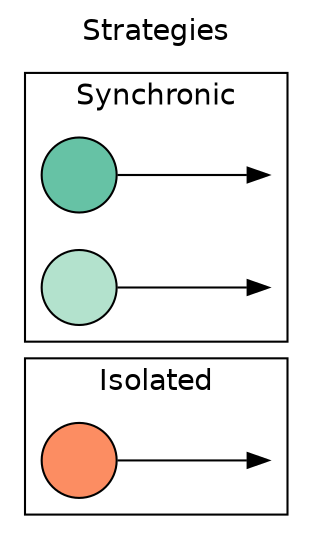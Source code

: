// Compare synchronic and isolated while controlling for calendar hours

digraph {
  rankdir=LR;
  label="Strategies";
  labelloc=t;
  fontname=helvetica;
  // bgcolor=transparent;

  node[fontname=helvetica; label=""; style=filled];
  edge[minlen=2];

  // Set cluster order (top to bottom) by initializing
  // nodes in each cluster starting from bottom to top
  s1, f1;

  // Shapes are projects
  s1, f1, f2[shape=circle];

  // Colors are people
  s1[fillcolor="#FC8D62"];
  f1[fillcolor="#66C2A5"];
  f2[fillcolor="#b3e2cd"];

  // Invisible last nodes
  sinv1, finv1, finv2[style=invis, width=0];

  subgraph cluster1 {
    label="Isolated";
    s1 -> sinv1;
  }

  subgraph cluster2 {
    label="Synchronic";
    f1 -> finv1;
    f2 -> finv2;
  }

}
